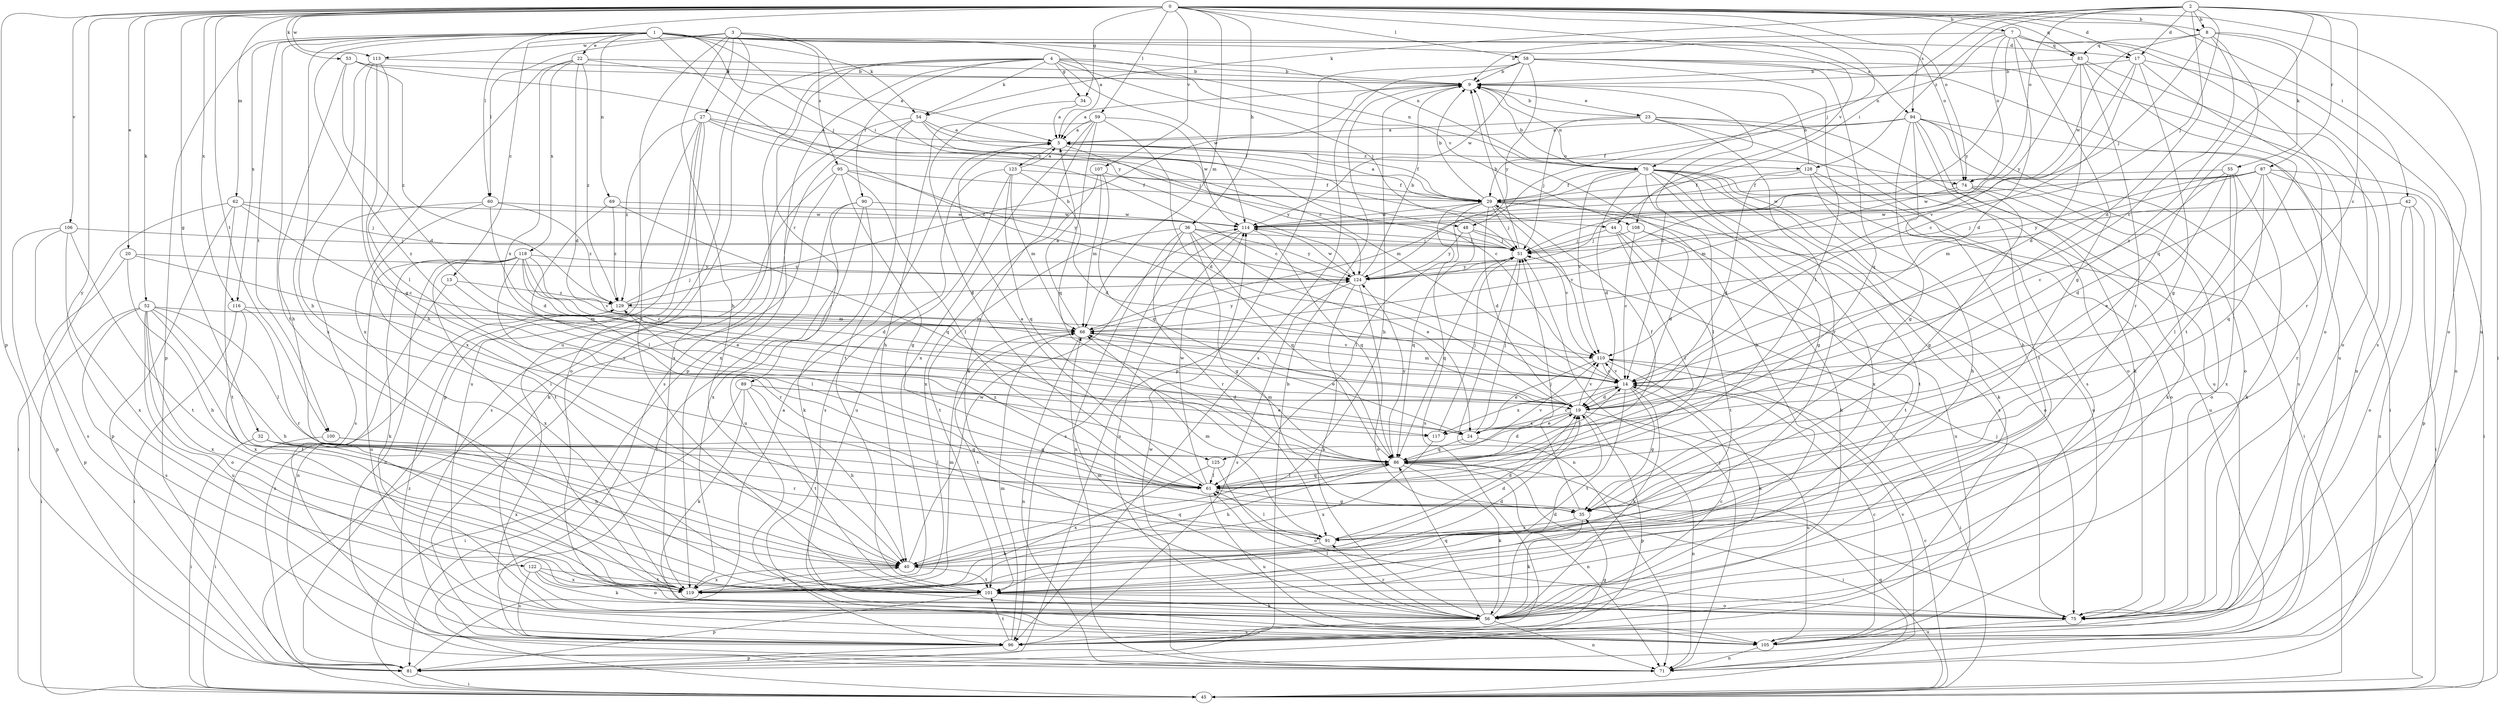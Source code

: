 strict digraph  {
0;
1;
2;
3;
4;
5;
7;
8;
9;
13;
14;
17;
19;
20;
22;
23;
24;
27;
29;
32;
34;
35;
36;
40;
42;
44;
45;
48;
51;
52;
53;
54;
55;
56;
58;
59;
60;
61;
62;
66;
69;
70;
71;
74;
75;
81;
83;
86;
87;
89;
90;
91;
94;
95;
96;
100;
101;
105;
106;
107;
108;
110;
113;
114;
116;
117;
118;
119;
122;
123;
124;
125;
128;
129;
0 -> 7  [label=b];
0 -> 8  [label=b];
0 -> 17  [label=d];
0 -> 20  [label=e];
0 -> 32  [label=g];
0 -> 34  [label=g];
0 -> 36  [label=h];
0 -> 42  [label=i];
0 -> 48  [label=j];
0 -> 52  [label=k];
0 -> 53  [label=k];
0 -> 58  [label=l];
0 -> 59  [label=l];
0 -> 60  [label=l];
0 -> 62  [label=m];
0 -> 66  [label=m];
0 -> 74  [label=o];
0 -> 81  [label=p];
0 -> 83  [label=q];
0 -> 100  [label=t];
0 -> 105  [label=u];
0 -> 106  [label=v];
0 -> 107  [label=v];
0 -> 108  [label=v];
0 -> 113  [label=w];
0 -> 116  [label=x];
0 -> 122  [label=y];
1 -> 5  [label=a];
1 -> 13  [label=c];
1 -> 14  [label=c];
1 -> 17  [label=d];
1 -> 22  [label=e];
1 -> 40  [label=h];
1 -> 44  [label=i];
1 -> 48  [label=j];
1 -> 54  [label=k];
1 -> 69  [label=n];
1 -> 70  [label=n];
1 -> 74  [label=o];
1 -> 81  [label=p];
1 -> 94  [label=s];
1 -> 100  [label=t];
1 -> 101  [label=t];
1 -> 116  [label=x];
1 -> 125  [label=z];
2 -> 8  [label=b];
2 -> 14  [label=c];
2 -> 17  [label=d];
2 -> 19  [label=d];
2 -> 44  [label=i];
2 -> 45  [label=i];
2 -> 51  [label=j];
2 -> 54  [label=k];
2 -> 74  [label=o];
2 -> 87  [label=r];
2 -> 94  [label=s];
2 -> 125  [label=z];
2 -> 128  [label=z];
3 -> 14  [label=c];
3 -> 27  [label=f];
3 -> 40  [label=h];
3 -> 60  [label=l];
3 -> 95  [label=s];
3 -> 101  [label=t];
3 -> 105  [label=u];
3 -> 113  [label=w];
4 -> 9  [label=b];
4 -> 34  [label=g];
4 -> 45  [label=i];
4 -> 51  [label=j];
4 -> 54  [label=k];
4 -> 70  [label=n];
4 -> 81  [label=p];
4 -> 89  [label=r];
4 -> 90  [label=r];
4 -> 96  [label=s];
4 -> 108  [label=v];
4 -> 114  [label=w];
5 -> 29  [label=f];
5 -> 74  [label=o];
5 -> 123  [label=y];
5 -> 124  [label=y];
5 -> 128  [label=z];
7 -> 9  [label=b];
7 -> 19  [label=d];
7 -> 35  [label=g];
7 -> 70  [label=n];
7 -> 74  [label=o];
7 -> 75  [label=o];
7 -> 83  [label=q];
7 -> 96  [label=s];
7 -> 124  [label=y];
8 -> 14  [label=c];
8 -> 51  [label=j];
8 -> 55  [label=k];
8 -> 75  [label=o];
8 -> 83  [label=q];
8 -> 86  [label=q];
8 -> 114  [label=w];
9 -> 5  [label=a];
9 -> 14  [label=c];
9 -> 23  [label=e];
9 -> 40  [label=h];
9 -> 70  [label=n];
13 -> 61  [label=l];
13 -> 71  [label=n];
13 -> 129  [label=z];
14 -> 19  [label=d];
14 -> 35  [label=g];
14 -> 56  [label=k];
14 -> 66  [label=m];
14 -> 101  [label=t];
14 -> 110  [label=v];
14 -> 117  [label=x];
17 -> 9  [label=b];
17 -> 14  [label=c];
17 -> 35  [label=g];
17 -> 71  [label=n];
17 -> 91  [label=r];
17 -> 110  [label=v];
19 -> 24  [label=e];
19 -> 81  [label=p];
19 -> 105  [label=u];
19 -> 110  [label=v];
19 -> 117  [label=x];
20 -> 40  [label=h];
20 -> 81  [label=p];
20 -> 117  [label=x];
20 -> 124  [label=y];
22 -> 5  [label=a];
22 -> 9  [label=b];
22 -> 19  [label=d];
22 -> 117  [label=x];
22 -> 118  [label=x];
22 -> 119  [label=x];
22 -> 129  [label=z];
23 -> 5  [label=a];
23 -> 9  [label=b];
23 -> 51  [label=j];
23 -> 75  [label=o];
23 -> 91  [label=r];
23 -> 96  [label=s];
23 -> 105  [label=u];
24 -> 14  [label=c];
24 -> 51  [label=j];
24 -> 71  [label=n];
24 -> 86  [label=q];
27 -> 5  [label=a];
27 -> 14  [label=c];
27 -> 51  [label=j];
27 -> 75  [label=o];
27 -> 81  [label=p];
27 -> 105  [label=u];
27 -> 119  [label=x];
27 -> 129  [label=z];
29 -> 5  [label=a];
29 -> 9  [label=b];
29 -> 19  [label=d];
29 -> 51  [label=j];
29 -> 56  [label=k];
29 -> 61  [label=l];
29 -> 75  [label=o];
29 -> 96  [label=s];
29 -> 110  [label=v];
29 -> 114  [label=w];
32 -> 40  [label=h];
32 -> 45  [label=i];
32 -> 86  [label=q];
32 -> 91  [label=r];
32 -> 119  [label=x];
34 -> 5  [label=a];
34 -> 61  [label=l];
35 -> 51  [label=j];
35 -> 56  [label=k];
35 -> 91  [label=r];
36 -> 24  [label=e];
36 -> 35  [label=g];
36 -> 51  [label=j];
36 -> 71  [label=n];
36 -> 86  [label=q];
36 -> 91  [label=r];
36 -> 101  [label=t];
36 -> 124  [label=y];
40 -> 19  [label=d];
40 -> 86  [label=q];
40 -> 101  [label=t];
40 -> 114  [label=w];
40 -> 119  [label=x];
42 -> 45  [label=i];
42 -> 51  [label=j];
42 -> 71  [label=n];
42 -> 75  [label=o];
42 -> 114  [label=w];
44 -> 51  [label=j];
44 -> 61  [label=l];
44 -> 101  [label=t];
44 -> 105  [label=u];
45 -> 14  [label=c];
45 -> 86  [label=q];
48 -> 51  [label=j];
48 -> 86  [label=q];
48 -> 110  [label=v];
48 -> 124  [label=y];
51 -> 9  [label=b];
51 -> 71  [label=n];
51 -> 86  [label=q];
51 -> 124  [label=y];
52 -> 40  [label=h];
52 -> 45  [label=i];
52 -> 61  [label=l];
52 -> 66  [label=m];
52 -> 75  [label=o];
52 -> 96  [label=s];
52 -> 101  [label=t];
52 -> 105  [label=u];
52 -> 119  [label=x];
53 -> 9  [label=b];
53 -> 19  [label=d];
53 -> 40  [label=h];
53 -> 124  [label=y];
53 -> 129  [label=z];
54 -> 5  [label=a];
54 -> 14  [label=c];
54 -> 29  [label=f];
54 -> 96  [label=s];
54 -> 101  [label=t];
54 -> 119  [label=x];
55 -> 14  [label=c];
55 -> 24  [label=e];
55 -> 29  [label=f];
55 -> 56  [label=k];
55 -> 61  [label=l];
55 -> 119  [label=x];
56 -> 14  [label=c];
56 -> 19  [label=d];
56 -> 61  [label=l];
56 -> 66  [label=m];
56 -> 71  [label=n];
56 -> 86  [label=q];
56 -> 91  [label=r];
56 -> 96  [label=s];
58 -> 9  [label=b];
58 -> 61  [label=l];
58 -> 71  [label=n];
58 -> 81  [label=p];
58 -> 86  [label=q];
58 -> 96  [label=s];
58 -> 105  [label=u];
58 -> 114  [label=w];
58 -> 124  [label=y];
59 -> 5  [label=a];
59 -> 19  [label=d];
59 -> 40  [label=h];
59 -> 56  [label=k];
59 -> 86  [label=q];
59 -> 114  [label=w];
59 -> 119  [label=x];
60 -> 19  [label=d];
60 -> 96  [label=s];
60 -> 101  [label=t];
60 -> 114  [label=w];
60 -> 129  [label=z];
61 -> 5  [label=a];
61 -> 35  [label=g];
61 -> 86  [label=q];
61 -> 105  [label=u];
61 -> 114  [label=w];
61 -> 129  [label=z];
62 -> 14  [label=c];
62 -> 45  [label=i];
62 -> 51  [label=j];
62 -> 81  [label=p];
62 -> 101  [label=t];
62 -> 114  [label=w];
66 -> 5  [label=a];
66 -> 24  [label=e];
66 -> 71  [label=n];
66 -> 101  [label=t];
66 -> 110  [label=v];
66 -> 124  [label=y];
69 -> 61  [label=l];
69 -> 86  [label=q];
69 -> 114  [label=w];
69 -> 129  [label=z];
70 -> 9  [label=b];
70 -> 19  [label=d];
70 -> 29  [label=f];
70 -> 35  [label=g];
70 -> 45  [label=i];
70 -> 56  [label=k];
70 -> 61  [label=l];
70 -> 66  [label=m];
70 -> 96  [label=s];
70 -> 101  [label=t];
70 -> 105  [label=u];
70 -> 110  [label=v];
70 -> 119  [label=x];
71 -> 51  [label=j];
71 -> 110  [label=v];
71 -> 114  [label=w];
71 -> 129  [label=z];
74 -> 35  [label=g];
74 -> 56  [label=k];
74 -> 66  [label=m];
74 -> 75  [label=o];
74 -> 114  [label=w];
75 -> 51  [label=j];
75 -> 105  [label=u];
81 -> 5  [label=a];
81 -> 9  [label=b];
81 -> 45  [label=i];
81 -> 129  [label=z];
83 -> 9  [label=b];
83 -> 19  [label=d];
83 -> 75  [label=o];
83 -> 91  [label=r];
83 -> 101  [label=t];
83 -> 124  [label=y];
86 -> 14  [label=c];
86 -> 19  [label=d];
86 -> 29  [label=f];
86 -> 40  [label=h];
86 -> 45  [label=i];
86 -> 56  [label=k];
86 -> 61  [label=l];
86 -> 66  [label=m];
86 -> 71  [label=n];
86 -> 110  [label=v];
86 -> 124  [label=y];
87 -> 19  [label=d];
87 -> 29  [label=f];
87 -> 45  [label=i];
87 -> 66  [label=m];
87 -> 81  [label=p];
87 -> 86  [label=q];
87 -> 91  [label=r];
87 -> 114  [label=w];
87 -> 124  [label=y];
89 -> 19  [label=d];
89 -> 24  [label=e];
89 -> 40  [label=h];
89 -> 45  [label=i];
89 -> 56  [label=k];
89 -> 101  [label=t];
90 -> 45  [label=i];
90 -> 56  [label=k];
90 -> 105  [label=u];
90 -> 114  [label=w];
90 -> 119  [label=x];
91 -> 19  [label=d];
91 -> 40  [label=h];
91 -> 61  [label=l];
91 -> 66  [label=m];
94 -> 5  [label=a];
94 -> 29  [label=f];
94 -> 35  [label=g];
94 -> 40  [label=h];
94 -> 45  [label=i];
94 -> 56  [label=k];
94 -> 75  [label=o];
94 -> 96  [label=s];
94 -> 101  [label=t];
95 -> 29  [label=f];
95 -> 35  [label=g];
95 -> 56  [label=k];
95 -> 61  [label=l];
95 -> 96  [label=s];
95 -> 124  [label=y];
96 -> 35  [label=g];
96 -> 66  [label=m];
96 -> 81  [label=p];
96 -> 101  [label=t];
100 -> 45  [label=i];
100 -> 61  [label=l];
100 -> 86  [label=q];
101 -> 9  [label=b];
101 -> 56  [label=k];
101 -> 75  [label=o];
101 -> 81  [label=p];
105 -> 14  [label=c];
105 -> 71  [label=n];
106 -> 51  [label=j];
106 -> 81  [label=p];
106 -> 96  [label=s];
106 -> 101  [label=t];
106 -> 119  [label=x];
107 -> 29  [label=f];
107 -> 66  [label=m];
107 -> 86  [label=q];
107 -> 119  [label=x];
108 -> 14  [label=c];
108 -> 19  [label=d];
108 -> 51  [label=j];
108 -> 101  [label=t];
110 -> 14  [label=c];
110 -> 24  [label=e];
110 -> 45  [label=i];
110 -> 56  [label=k];
113 -> 9  [label=b];
113 -> 35  [label=g];
113 -> 40  [label=h];
113 -> 61  [label=l];
113 -> 119  [label=x];
114 -> 51  [label=j];
114 -> 86  [label=q];
114 -> 96  [label=s];
114 -> 105  [label=u];
116 -> 45  [label=i];
116 -> 66  [label=m];
116 -> 91  [label=r];
116 -> 119  [label=x];
117 -> 51  [label=j];
117 -> 119  [label=x];
118 -> 14  [label=c];
118 -> 19  [label=d];
118 -> 24  [label=e];
118 -> 56  [label=k];
118 -> 71  [label=n];
118 -> 91  [label=r];
118 -> 105  [label=u];
118 -> 110  [label=v];
118 -> 119  [label=x];
118 -> 124  [label=y];
119 -> 19  [label=d];
119 -> 40  [label=h];
119 -> 66  [label=m];
122 -> 56  [label=k];
122 -> 75  [label=o];
122 -> 96  [label=s];
122 -> 101  [label=t];
122 -> 119  [label=x];
123 -> 5  [label=a];
123 -> 19  [label=d];
123 -> 29  [label=f];
123 -> 66  [label=m];
123 -> 86  [label=q];
123 -> 96  [label=s];
123 -> 105  [label=u];
124 -> 9  [label=b];
124 -> 56  [label=k];
124 -> 75  [label=o];
124 -> 96  [label=s];
124 -> 114  [label=w];
124 -> 129  [label=z];
125 -> 61  [label=l];
125 -> 75  [label=o];
125 -> 119  [label=x];
128 -> 9  [label=b];
128 -> 19  [label=d];
128 -> 29  [label=f];
128 -> 40  [label=h];
128 -> 75  [label=o];
128 -> 105  [label=u];
129 -> 9  [label=b];
129 -> 51  [label=j];
129 -> 66  [label=m];
}
